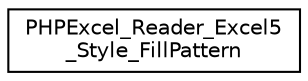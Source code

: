 digraph "Иерархия классов. Графический вид."
{
  edge [fontname="Helvetica",fontsize="10",labelfontname="Helvetica",labelfontsize="10"];
  node [fontname="Helvetica",fontsize="10",shape=record];
  rankdir="LR";
  Node0 [label="PHPExcel_Reader_Excel5\l_Style_FillPattern",height=0.2,width=0.4,color="black", fillcolor="white", style="filled",URL="$class_p_h_p_excel___reader___excel5___style___fill_pattern.html"];
}
